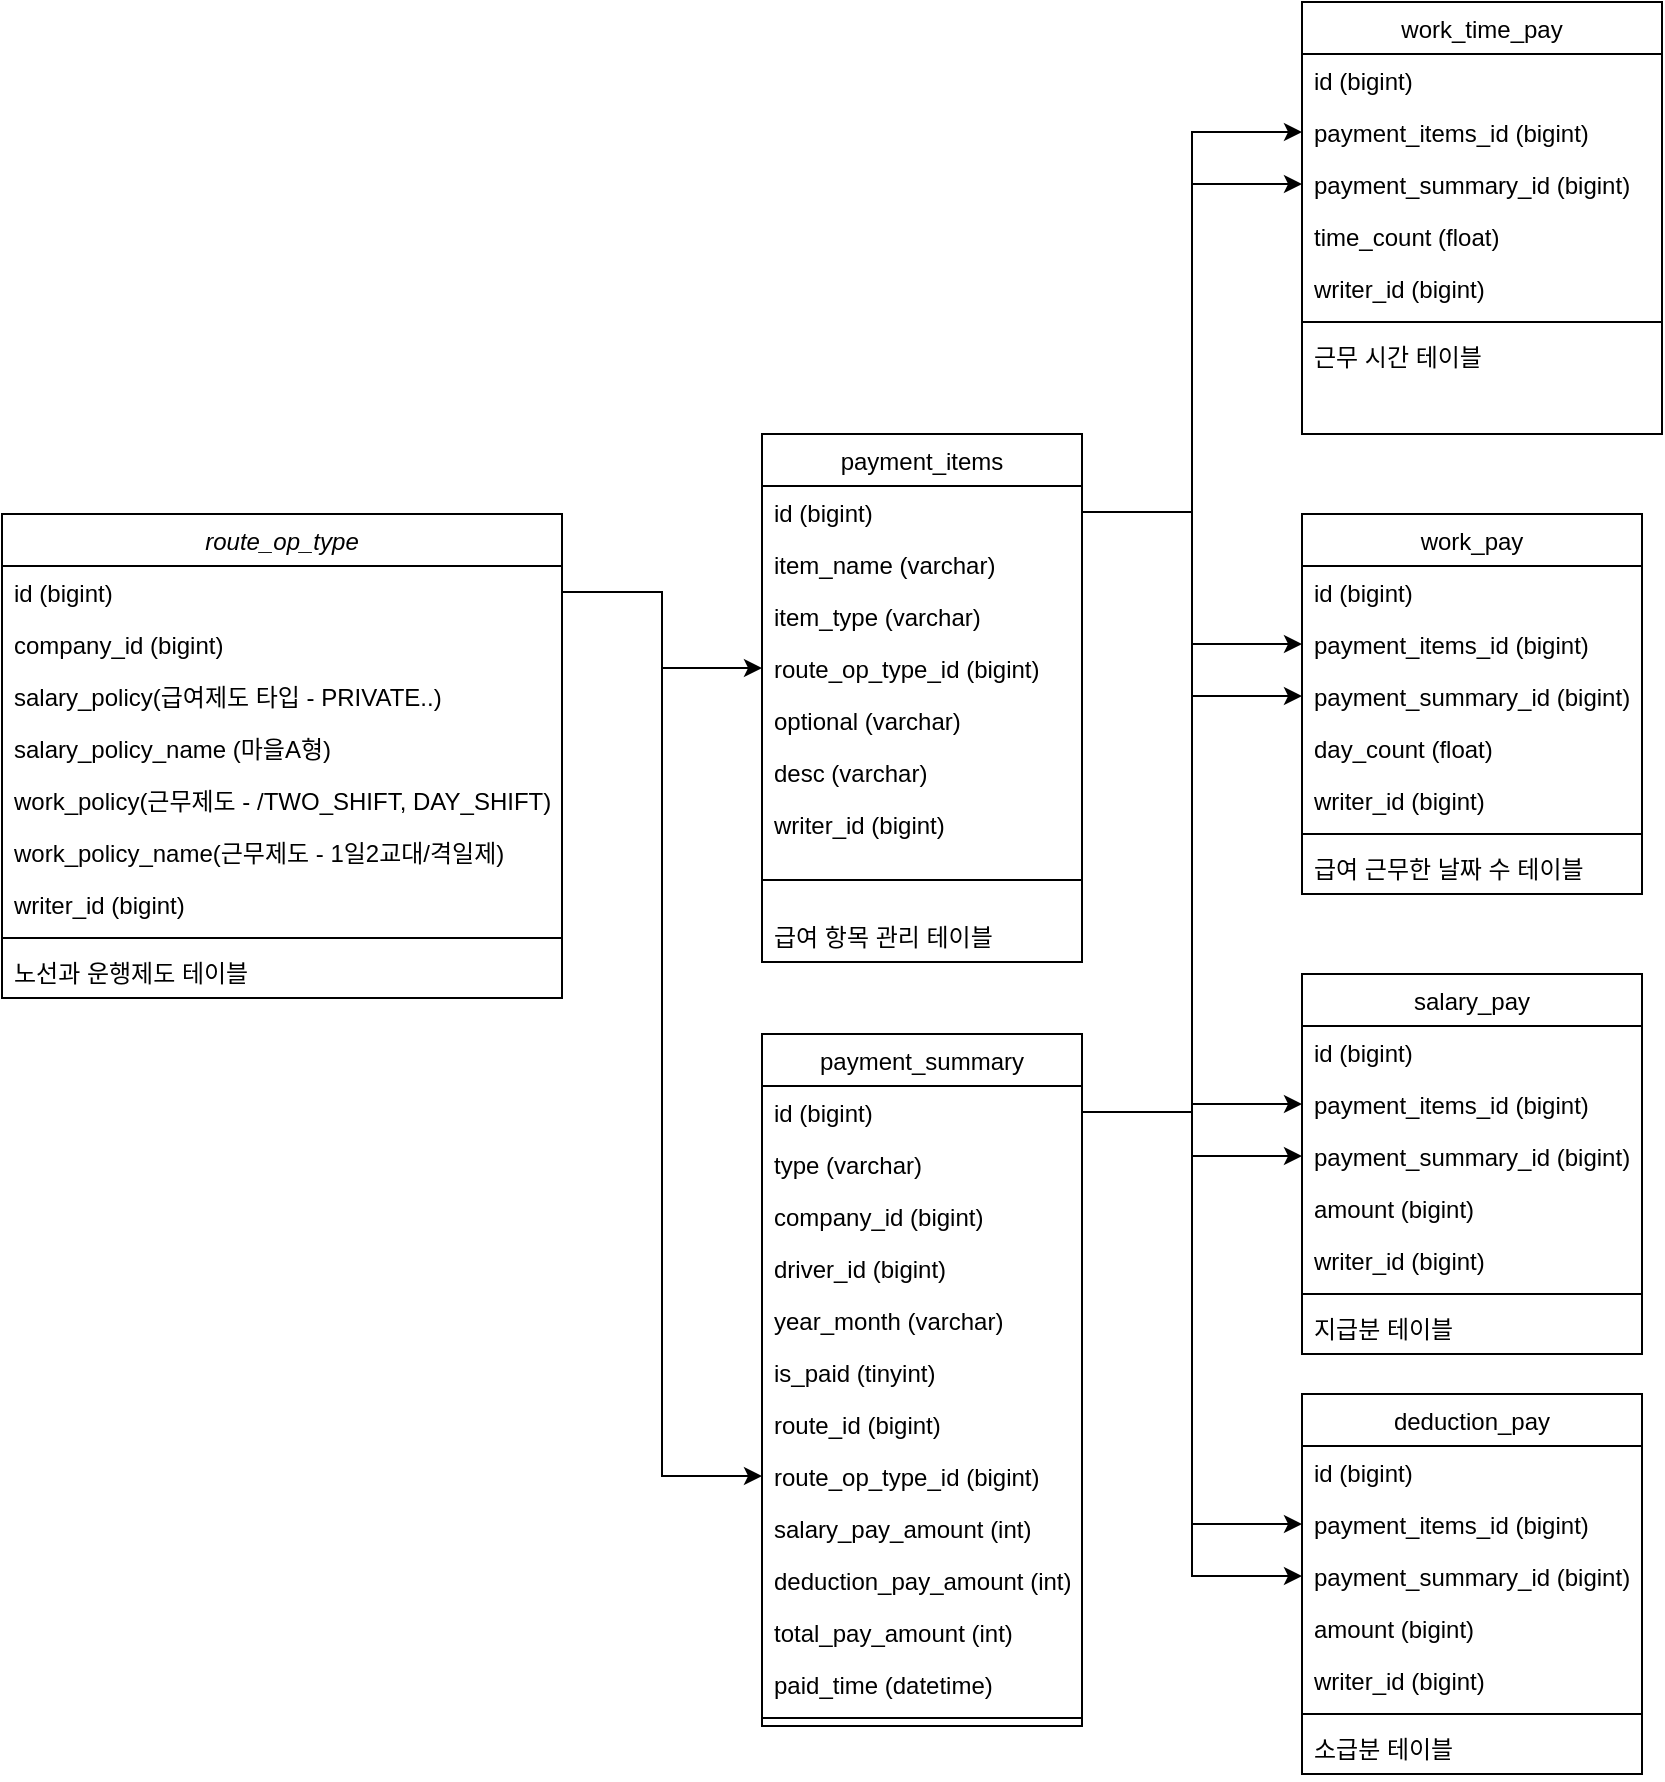 <mxfile version="27.1.4">
  <diagram id="C5RBs43oDa-KdzZeNtuy" name="Page-1">
    <mxGraphModel dx="1797" dy="2169" grid="1" gridSize="10" guides="1" tooltips="1" connect="1" arrows="1" fold="1" page="1" pageScale="1" pageWidth="827" pageHeight="1169" math="0" shadow="0">
      <root>
        <mxCell id="WIyWlLk6GJQsqaUBKTNV-0" />
        <mxCell id="WIyWlLk6GJQsqaUBKTNV-1" parent="WIyWlLk6GJQsqaUBKTNV-0" />
        <mxCell id="zkfFHV4jXpPFQw0GAbJ--0" value="route_op_type" style="swimlane;fontStyle=2;align=center;verticalAlign=top;childLayout=stackLayout;horizontal=1;startSize=26;horizontalStack=0;resizeParent=1;resizeLast=0;collapsible=1;marginBottom=0;rounded=0;shadow=0;strokeWidth=1;" parent="WIyWlLk6GJQsqaUBKTNV-1" vertex="1">
          <mxGeometry x="120" y="220" width="280" height="242" as="geometry">
            <mxRectangle x="230" y="140" width="160" height="26" as="alternateBounds" />
          </mxGeometry>
        </mxCell>
        <mxCell id="zkfFHV4jXpPFQw0GAbJ--1" value="id (bigint)" style="text;align=left;verticalAlign=top;spacingLeft=4;spacingRight=4;overflow=hidden;rotatable=0;points=[[0,0.5],[1,0.5]];portConstraint=eastwest;" parent="zkfFHV4jXpPFQw0GAbJ--0" vertex="1">
          <mxGeometry y="26" width="280" height="26" as="geometry" />
        </mxCell>
        <mxCell id="zkfFHV4jXpPFQw0GAbJ--2" value="company_id (bigint)" style="text;align=left;verticalAlign=top;spacingLeft=4;spacingRight=4;overflow=hidden;rotatable=0;points=[[0,0.5],[1,0.5]];portConstraint=eastwest;rounded=0;shadow=0;html=0;" parent="zkfFHV4jXpPFQw0GAbJ--0" vertex="1">
          <mxGeometry y="52" width="280" height="26" as="geometry" />
        </mxCell>
        <mxCell id="9rftCfEerVQjONVspTP0-12" value="salary_policy(급여제도 타입 - PRIVATE..)" style="text;align=left;verticalAlign=top;spacingLeft=4;spacingRight=4;overflow=hidden;rotatable=0;points=[[0,0.5],[1,0.5]];portConstraint=eastwest;rounded=0;shadow=0;html=0;" parent="zkfFHV4jXpPFQw0GAbJ--0" vertex="1">
          <mxGeometry y="78" width="280" height="26" as="geometry" />
        </mxCell>
        <mxCell id="zkfFHV4jXpPFQw0GAbJ--3" value="salary_policy_name (마을A형)" style="text;align=left;verticalAlign=top;spacingLeft=4;spacingRight=4;overflow=hidden;rotatable=0;points=[[0,0.5],[1,0.5]];portConstraint=eastwest;rounded=0;shadow=0;html=0;" parent="zkfFHV4jXpPFQw0GAbJ--0" vertex="1">
          <mxGeometry y="104" width="280" height="26" as="geometry" />
        </mxCell>
        <mxCell id="iqPDPhsSFtsA2ijA39F2-1" value="work_policy(근무제도 - /TWO_SHIFT, DAY_SHIFT)" style="text;align=left;verticalAlign=top;spacingLeft=4;spacingRight=4;overflow=hidden;rotatable=0;points=[[0,0.5],[1,0.5]];portConstraint=eastwest;rounded=0;shadow=0;html=0;" vertex="1" parent="zkfFHV4jXpPFQw0GAbJ--0">
          <mxGeometry y="130" width="280" height="26" as="geometry" />
        </mxCell>
        <mxCell id="iqPDPhsSFtsA2ijA39F2-2" value="work_policy_name(근무제도 - 1일2교대/격일제)" style="text;align=left;verticalAlign=top;spacingLeft=4;spacingRight=4;overflow=hidden;rotatable=0;points=[[0,0.5],[1,0.5]];portConstraint=eastwest;rounded=0;shadow=0;html=0;" vertex="1" parent="zkfFHV4jXpPFQw0GAbJ--0">
          <mxGeometry y="156" width="280" height="26" as="geometry" />
        </mxCell>
        <mxCell id="9rftCfEerVQjONVspTP0-13" value="writer_id (bigint)" style="text;align=left;verticalAlign=top;spacingLeft=4;spacingRight=4;overflow=hidden;rotatable=0;points=[[0,0.5],[1,0.5]];portConstraint=eastwest;rounded=0;shadow=0;html=0;" parent="zkfFHV4jXpPFQw0GAbJ--0" vertex="1">
          <mxGeometry y="182" width="280" height="26" as="geometry" />
        </mxCell>
        <mxCell id="zkfFHV4jXpPFQw0GAbJ--4" value="" style="line;html=1;strokeWidth=1;align=left;verticalAlign=middle;spacingTop=-1;spacingLeft=3;spacingRight=3;rotatable=0;labelPosition=right;points=[];portConstraint=eastwest;" parent="zkfFHV4jXpPFQw0GAbJ--0" vertex="1">
          <mxGeometry y="208" width="280" height="8" as="geometry" />
        </mxCell>
        <mxCell id="9rftCfEerVQjONVspTP0-14" value="노선과 운행제도 테이블" style="text;align=left;verticalAlign=top;spacingLeft=4;spacingRight=4;overflow=hidden;rotatable=0;points=[[0,0.5],[1,0.5]];portConstraint=eastwest;" parent="zkfFHV4jXpPFQw0GAbJ--0" vertex="1">
          <mxGeometry y="216" width="280" height="26" as="geometry" />
        </mxCell>
        <mxCell id="zkfFHV4jXpPFQw0GAbJ--6" value="work_time_pay" style="swimlane;fontStyle=0;align=center;verticalAlign=top;childLayout=stackLayout;horizontal=1;startSize=26;horizontalStack=0;resizeParent=1;resizeLast=0;collapsible=1;marginBottom=0;rounded=0;shadow=0;strokeWidth=1;" parent="WIyWlLk6GJQsqaUBKTNV-1" vertex="1">
          <mxGeometry x="770" y="-36" width="180" height="216" as="geometry">
            <mxRectangle x="130" y="380" width="160" height="26" as="alternateBounds" />
          </mxGeometry>
        </mxCell>
        <mxCell id="zkfFHV4jXpPFQw0GAbJ--7" value="id (bigint)" style="text;align=left;verticalAlign=top;spacingLeft=4;spacingRight=4;overflow=hidden;rotatable=0;points=[[0,0.5],[1,0.5]];portConstraint=eastwest;" parent="zkfFHV4jXpPFQw0GAbJ--6" vertex="1">
          <mxGeometry y="26" width="180" height="26" as="geometry" />
        </mxCell>
        <mxCell id="zkfFHV4jXpPFQw0GAbJ--8" value="payment_items_id (bigint)" style="text;align=left;verticalAlign=top;spacingLeft=4;spacingRight=4;overflow=hidden;rotatable=0;points=[[0,0.5],[1,0.5]];portConstraint=eastwest;rounded=0;shadow=0;html=0;" parent="zkfFHV4jXpPFQw0GAbJ--6" vertex="1">
          <mxGeometry y="52" width="180" height="26" as="geometry" />
        </mxCell>
        <mxCell id="9rftCfEerVQjONVspTP0-47" value="payment_summary_id (bigint)" style="text;align=left;verticalAlign=top;spacingLeft=4;spacingRight=4;overflow=hidden;rotatable=0;points=[[0,0.5],[1,0.5]];portConstraint=eastwest;rounded=0;shadow=0;html=0;" parent="zkfFHV4jXpPFQw0GAbJ--6" vertex="1">
          <mxGeometry y="78" width="180" height="26" as="geometry" />
        </mxCell>
        <mxCell id="9rftCfEerVQjONVspTP0-48" value="time_count (float)" style="text;align=left;verticalAlign=top;spacingLeft=4;spacingRight=4;overflow=hidden;rotatable=0;points=[[0,0.5],[1,0.5]];portConstraint=eastwest;rounded=0;shadow=0;html=0;" parent="zkfFHV4jXpPFQw0GAbJ--6" vertex="1">
          <mxGeometry y="104" width="180" height="26" as="geometry" />
        </mxCell>
        <mxCell id="9rftCfEerVQjONVspTP0-49" value="writer_id (bigint)" style="text;align=left;verticalAlign=top;spacingLeft=4;spacingRight=4;overflow=hidden;rotatable=0;points=[[0,0.5],[1,0.5]];portConstraint=eastwest;rounded=0;shadow=0;html=0;" parent="zkfFHV4jXpPFQw0GAbJ--6" vertex="1">
          <mxGeometry y="130" width="180" height="26" as="geometry" />
        </mxCell>
        <mxCell id="zkfFHV4jXpPFQw0GAbJ--9" value="" style="line;html=1;strokeWidth=1;align=left;verticalAlign=middle;spacingTop=-1;spacingLeft=3;spacingRight=3;rotatable=0;labelPosition=right;points=[];portConstraint=eastwest;" parent="zkfFHV4jXpPFQw0GAbJ--6" vertex="1">
          <mxGeometry y="156" width="180" height="8" as="geometry" />
        </mxCell>
        <mxCell id="zkfFHV4jXpPFQw0GAbJ--11" value="근무 시간 테이블" style="text;align=left;verticalAlign=top;spacingLeft=4;spacingRight=4;overflow=hidden;rotatable=0;points=[[0,0.5],[1,0.5]];portConstraint=eastwest;" parent="zkfFHV4jXpPFQw0GAbJ--6" vertex="1">
          <mxGeometry y="164" width="180" height="26" as="geometry" />
        </mxCell>
        <mxCell id="zkfFHV4jXpPFQw0GAbJ--13" value="work_pay" style="swimlane;fontStyle=0;align=center;verticalAlign=top;childLayout=stackLayout;horizontal=1;startSize=26;horizontalStack=0;resizeParent=1;resizeLast=0;collapsible=1;marginBottom=0;rounded=0;shadow=0;strokeWidth=1;" parent="WIyWlLk6GJQsqaUBKTNV-1" vertex="1">
          <mxGeometry x="770" y="220" width="170" height="190" as="geometry">
            <mxRectangle x="340" y="380" width="170" height="26" as="alternateBounds" />
          </mxGeometry>
        </mxCell>
        <mxCell id="zkfFHV4jXpPFQw0GAbJ--14" value="id (bigint)" style="text;align=left;verticalAlign=top;spacingLeft=4;spacingRight=4;overflow=hidden;rotatable=0;points=[[0,0.5],[1,0.5]];portConstraint=eastwest;" parent="zkfFHV4jXpPFQw0GAbJ--13" vertex="1">
          <mxGeometry y="26" width="170" height="26" as="geometry" />
        </mxCell>
        <mxCell id="9rftCfEerVQjONVspTP0-50" value="payment_items_id (bigint)" style="text;align=left;verticalAlign=top;spacingLeft=4;spacingRight=4;overflow=hidden;rotatable=0;points=[[0,0.5],[1,0.5]];portConstraint=eastwest;" parent="zkfFHV4jXpPFQw0GAbJ--13" vertex="1">
          <mxGeometry y="52" width="170" height="26" as="geometry" />
        </mxCell>
        <mxCell id="9rftCfEerVQjONVspTP0-57" value="payment_summary_id (bigint)" style="text;align=left;verticalAlign=top;spacingLeft=4;spacingRight=4;overflow=hidden;rotatable=0;points=[[0,0.5],[1,0.5]];portConstraint=eastwest;" parent="zkfFHV4jXpPFQw0GAbJ--13" vertex="1">
          <mxGeometry y="78" width="170" height="26" as="geometry" />
        </mxCell>
        <mxCell id="9rftCfEerVQjONVspTP0-51" value="day_count (float)" style="text;align=left;verticalAlign=top;spacingLeft=4;spacingRight=4;overflow=hidden;rotatable=0;points=[[0,0.5],[1,0.5]];portConstraint=eastwest;" parent="zkfFHV4jXpPFQw0GAbJ--13" vertex="1">
          <mxGeometry y="104" width="170" height="26" as="geometry" />
        </mxCell>
        <mxCell id="9rftCfEerVQjONVspTP0-59" value="writer_id (bigint)" style="text;align=left;verticalAlign=top;spacingLeft=4;spacingRight=4;overflow=hidden;rotatable=0;points=[[0,0.5],[1,0.5]];portConstraint=eastwest;" parent="zkfFHV4jXpPFQw0GAbJ--13" vertex="1">
          <mxGeometry y="130" width="170" height="26" as="geometry" />
        </mxCell>
        <mxCell id="zkfFHV4jXpPFQw0GAbJ--15" value="" style="line;html=1;strokeWidth=1;align=left;verticalAlign=middle;spacingTop=-1;spacingLeft=3;spacingRight=3;rotatable=0;labelPosition=right;points=[];portConstraint=eastwest;" parent="zkfFHV4jXpPFQw0GAbJ--13" vertex="1">
          <mxGeometry y="156" width="170" height="8" as="geometry" />
        </mxCell>
        <mxCell id="9rftCfEerVQjONVspTP0-60" value="급여 근무한 날짜 수 테이블" style="text;align=left;verticalAlign=top;spacingLeft=4;spacingRight=4;overflow=hidden;rotatable=0;points=[[0,0.5],[1,0.5]];portConstraint=eastwest;" parent="zkfFHV4jXpPFQw0GAbJ--13" vertex="1">
          <mxGeometry y="164" width="170" height="26" as="geometry" />
        </mxCell>
        <mxCell id="9rftCfEerVQjONVspTP0-6" value="payment_items" style="swimlane;fontStyle=0;align=center;verticalAlign=top;childLayout=stackLayout;horizontal=1;startSize=26;horizontalStack=0;resizeParent=1;resizeLast=0;collapsible=1;marginBottom=0;rounded=0;shadow=0;strokeWidth=1;" parent="WIyWlLk6GJQsqaUBKTNV-1" vertex="1">
          <mxGeometry x="500" y="180" width="160" height="264" as="geometry">
            <mxRectangle x="340" y="380" width="170" height="26" as="alternateBounds" />
          </mxGeometry>
        </mxCell>
        <mxCell id="9rftCfEerVQjONVspTP0-7" value="id (bigint)" style="text;align=left;verticalAlign=top;spacingLeft=4;spacingRight=4;overflow=hidden;rotatable=0;points=[[0,0.5],[1,0.5]];portConstraint=eastwest;" parent="9rftCfEerVQjONVspTP0-6" vertex="1">
          <mxGeometry y="26" width="160" height="26" as="geometry" />
        </mxCell>
        <mxCell id="9rftCfEerVQjONVspTP0-15" value="item_name (varchar)" style="text;align=left;verticalAlign=top;spacingLeft=4;spacingRight=4;overflow=hidden;rotatable=0;points=[[0,0.5],[1,0.5]];portConstraint=eastwest;" parent="9rftCfEerVQjONVspTP0-6" vertex="1">
          <mxGeometry y="52" width="160" height="26" as="geometry" />
        </mxCell>
        <mxCell id="9rftCfEerVQjONVspTP0-20" value="item_type (varchar)" style="text;align=left;verticalAlign=top;spacingLeft=4;spacingRight=4;overflow=hidden;rotatable=0;points=[[0,0.5],[1,0.5]];portConstraint=eastwest;" parent="9rftCfEerVQjONVspTP0-6" vertex="1">
          <mxGeometry y="78" width="160" height="26" as="geometry" />
        </mxCell>
        <mxCell id="9rftCfEerVQjONVspTP0-21" value="route_op_type_id (bigint)" style="text;align=left;verticalAlign=top;spacingLeft=4;spacingRight=4;overflow=hidden;rotatable=0;points=[[0,0.5],[1,0.5]];portConstraint=eastwest;" parent="9rftCfEerVQjONVspTP0-6" vertex="1">
          <mxGeometry y="104" width="160" height="26" as="geometry" />
        </mxCell>
        <mxCell id="9rftCfEerVQjONVspTP0-23" value="optional (varchar)" style="text;align=left;verticalAlign=top;spacingLeft=4;spacingRight=4;overflow=hidden;rotatable=0;points=[[0,0.5],[1,0.5]];portConstraint=eastwest;" parent="9rftCfEerVQjONVspTP0-6" vertex="1">
          <mxGeometry y="130" width="160" height="26" as="geometry" />
        </mxCell>
        <mxCell id="9rftCfEerVQjONVspTP0-24" value="desc (varchar)" style="text;align=left;verticalAlign=top;spacingLeft=4;spacingRight=4;overflow=hidden;rotatable=0;points=[[0,0.5],[1,0.5]];portConstraint=eastwest;" parent="9rftCfEerVQjONVspTP0-6" vertex="1">
          <mxGeometry y="156" width="160" height="26" as="geometry" />
        </mxCell>
        <mxCell id="9rftCfEerVQjONVspTP0-25" value="writer_id (bigint)" style="text;align=left;verticalAlign=top;spacingLeft=4;spacingRight=4;overflow=hidden;rotatable=0;points=[[0,0.5],[1,0.5]];portConstraint=eastwest;" parent="9rftCfEerVQjONVspTP0-6" vertex="1">
          <mxGeometry y="182" width="160" height="26" as="geometry" />
        </mxCell>
        <mxCell id="9rftCfEerVQjONVspTP0-8" value="" style="line;html=1;strokeWidth=1;align=left;verticalAlign=middle;spacingTop=-1;spacingLeft=3;spacingRight=3;rotatable=0;labelPosition=right;points=[];portConstraint=eastwest;" parent="9rftCfEerVQjONVspTP0-6" vertex="1">
          <mxGeometry y="208" width="160" height="30" as="geometry" />
        </mxCell>
        <mxCell id="9rftCfEerVQjONVspTP0-26" value="급여 항목 관리 테이블" style="text;align=left;verticalAlign=top;spacingLeft=4;spacingRight=4;overflow=hidden;rotatable=0;points=[[0,0.5],[1,0.5]];portConstraint=eastwest;" parent="9rftCfEerVQjONVspTP0-6" vertex="1">
          <mxGeometry y="238" width="160" height="26" as="geometry" />
        </mxCell>
        <mxCell id="9rftCfEerVQjONVspTP0-9" value="payment_summary" style="swimlane;fontStyle=0;align=center;verticalAlign=top;childLayout=stackLayout;horizontal=1;startSize=26;horizontalStack=0;resizeParent=1;resizeLast=0;collapsible=1;marginBottom=0;rounded=0;shadow=0;strokeWidth=1;" parent="WIyWlLk6GJQsqaUBKTNV-1" vertex="1">
          <mxGeometry x="500" y="480" width="160" height="346" as="geometry">
            <mxRectangle x="340" y="380" width="170" height="26" as="alternateBounds" />
          </mxGeometry>
        </mxCell>
        <mxCell id="9rftCfEerVQjONVspTP0-10" value="id (bigint)" style="text;align=left;verticalAlign=top;spacingLeft=4;spacingRight=4;overflow=hidden;rotatable=0;points=[[0,0.5],[1,0.5]];portConstraint=eastwest;" parent="9rftCfEerVQjONVspTP0-9" vertex="1">
          <mxGeometry y="26" width="160" height="26" as="geometry" />
        </mxCell>
        <mxCell id="9rftCfEerVQjONVspTP0-27" value="type (varchar)" style="text;align=left;verticalAlign=top;spacingLeft=4;spacingRight=4;overflow=hidden;rotatable=0;points=[[0,0.5],[1,0.5]];portConstraint=eastwest;" parent="9rftCfEerVQjONVspTP0-9" vertex="1">
          <mxGeometry y="52" width="160" height="26" as="geometry" />
        </mxCell>
        <mxCell id="9rftCfEerVQjONVspTP0-32" value="company_id (bigint)" style="text;align=left;verticalAlign=top;spacingLeft=4;spacingRight=4;overflow=hidden;rotatable=0;points=[[0,0.5],[1,0.5]];portConstraint=eastwest;" parent="9rftCfEerVQjONVspTP0-9" vertex="1">
          <mxGeometry y="78" width="160" height="26" as="geometry" />
        </mxCell>
        <mxCell id="9rftCfEerVQjONVspTP0-38" value="driver_id (bigint)" style="text;align=left;verticalAlign=top;spacingLeft=4;spacingRight=4;overflow=hidden;rotatable=0;points=[[0,0.5],[1,0.5]];portConstraint=eastwest;" parent="9rftCfEerVQjONVspTP0-9" vertex="1">
          <mxGeometry y="104" width="160" height="26" as="geometry" />
        </mxCell>
        <mxCell id="9rftCfEerVQjONVspTP0-41" value="year_month (varchar)" style="text;align=left;verticalAlign=top;spacingLeft=4;spacingRight=4;overflow=hidden;rotatable=0;points=[[0,0.5],[1,0.5]];portConstraint=eastwest;" parent="9rftCfEerVQjONVspTP0-9" vertex="1">
          <mxGeometry y="130" width="160" height="26" as="geometry" />
        </mxCell>
        <mxCell id="9rftCfEerVQjONVspTP0-42" value="is_paid (tinyint)" style="text;align=left;verticalAlign=top;spacingLeft=4;spacingRight=4;overflow=hidden;rotatable=0;points=[[0,0.5],[1,0.5]];portConstraint=eastwest;" parent="9rftCfEerVQjONVspTP0-9" vertex="1">
          <mxGeometry y="156" width="160" height="26" as="geometry" />
        </mxCell>
        <mxCell id="9rftCfEerVQjONVspTP0-39" value="route_id (bigint)" style="text;align=left;verticalAlign=top;spacingLeft=4;spacingRight=4;overflow=hidden;rotatable=0;points=[[0,0.5],[1,0.5]];portConstraint=eastwest;" parent="9rftCfEerVQjONVspTP0-9" vertex="1">
          <mxGeometry y="182" width="160" height="26" as="geometry" />
        </mxCell>
        <mxCell id="9rftCfEerVQjONVspTP0-40" value="route_op_type_id (bigint)" style="text;align=left;verticalAlign=top;spacingLeft=4;spacingRight=4;overflow=hidden;rotatable=0;points=[[0,0.5],[1,0.5]];portConstraint=eastwest;" parent="9rftCfEerVQjONVspTP0-9" vertex="1">
          <mxGeometry y="208" width="160" height="26" as="geometry" />
        </mxCell>
        <mxCell id="9rftCfEerVQjONVspTP0-43" value="salary_pay_amount (int)" style="text;align=left;verticalAlign=top;spacingLeft=4;spacingRight=4;overflow=hidden;rotatable=0;points=[[0,0.5],[1,0.5]];portConstraint=eastwest;" parent="9rftCfEerVQjONVspTP0-9" vertex="1">
          <mxGeometry y="234" width="160" height="26" as="geometry" />
        </mxCell>
        <mxCell id="9rftCfEerVQjONVspTP0-44" value="deduction_pay_amount (int)" style="text;align=left;verticalAlign=top;spacingLeft=4;spacingRight=4;overflow=hidden;rotatable=0;points=[[0,0.5],[1,0.5]];portConstraint=eastwest;" parent="9rftCfEerVQjONVspTP0-9" vertex="1">
          <mxGeometry y="260" width="160" height="26" as="geometry" />
        </mxCell>
        <mxCell id="9rftCfEerVQjONVspTP0-46" value="total_pay_amount (int)" style="text;align=left;verticalAlign=top;spacingLeft=4;spacingRight=4;overflow=hidden;rotatable=0;points=[[0,0.5],[1,0.5]];portConstraint=eastwest;" parent="9rftCfEerVQjONVspTP0-9" vertex="1">
          <mxGeometry y="286" width="160" height="26" as="geometry" />
        </mxCell>
        <mxCell id="9rftCfEerVQjONVspTP0-45" value="paid_time (datetime)" style="text;align=left;verticalAlign=top;spacingLeft=4;spacingRight=4;overflow=hidden;rotatable=0;points=[[0,0.5],[1,0.5]];portConstraint=eastwest;" parent="9rftCfEerVQjONVspTP0-9" vertex="1">
          <mxGeometry y="312" width="160" height="26" as="geometry" />
        </mxCell>
        <mxCell id="9rftCfEerVQjONVspTP0-11" value="" style="line;html=1;strokeWidth=1;align=left;verticalAlign=middle;spacingTop=-1;spacingLeft=3;spacingRight=3;rotatable=0;labelPosition=right;points=[];portConstraint=eastwest;" parent="9rftCfEerVQjONVspTP0-9" vertex="1">
          <mxGeometry y="338" width="160" height="8" as="geometry" />
        </mxCell>
        <mxCell id="9rftCfEerVQjONVspTP0-69" value="salary_pay" style="swimlane;fontStyle=0;align=center;verticalAlign=top;childLayout=stackLayout;horizontal=1;startSize=26;horizontalStack=0;resizeParent=1;resizeLast=0;collapsible=1;marginBottom=0;rounded=0;shadow=0;strokeWidth=1;" parent="WIyWlLk6GJQsqaUBKTNV-1" vertex="1">
          <mxGeometry x="770" y="450" width="170" height="190" as="geometry">
            <mxRectangle x="340" y="380" width="170" height="26" as="alternateBounds" />
          </mxGeometry>
        </mxCell>
        <mxCell id="9rftCfEerVQjONVspTP0-70" value="id (bigint)" style="text;align=left;verticalAlign=top;spacingLeft=4;spacingRight=4;overflow=hidden;rotatable=0;points=[[0,0.5],[1,0.5]];portConstraint=eastwest;" parent="9rftCfEerVQjONVspTP0-69" vertex="1">
          <mxGeometry y="26" width="170" height="26" as="geometry" />
        </mxCell>
        <mxCell id="9rftCfEerVQjONVspTP0-71" value="payment_items_id (bigint)" style="text;align=left;verticalAlign=top;spacingLeft=4;spacingRight=4;overflow=hidden;rotatable=0;points=[[0,0.5],[1,0.5]];portConstraint=eastwest;" parent="9rftCfEerVQjONVspTP0-69" vertex="1">
          <mxGeometry y="52" width="170" height="26" as="geometry" />
        </mxCell>
        <mxCell id="9rftCfEerVQjONVspTP0-72" value="payment_summary_id (bigint)" style="text;align=left;verticalAlign=top;spacingLeft=4;spacingRight=4;overflow=hidden;rotatable=0;points=[[0,0.5],[1,0.5]];portConstraint=eastwest;" parent="9rftCfEerVQjONVspTP0-69" vertex="1">
          <mxGeometry y="78" width="170" height="26" as="geometry" />
        </mxCell>
        <mxCell id="9rftCfEerVQjONVspTP0-73" value="amount (bigint)" style="text;align=left;verticalAlign=top;spacingLeft=4;spacingRight=4;overflow=hidden;rotatable=0;points=[[0,0.5],[1,0.5]];portConstraint=eastwest;" parent="9rftCfEerVQjONVspTP0-69" vertex="1">
          <mxGeometry y="104" width="170" height="26" as="geometry" />
        </mxCell>
        <mxCell id="9rftCfEerVQjONVspTP0-74" value="writer_id (bigint)" style="text;align=left;verticalAlign=top;spacingLeft=4;spacingRight=4;overflow=hidden;rotatable=0;points=[[0,0.5],[1,0.5]];portConstraint=eastwest;" parent="9rftCfEerVQjONVspTP0-69" vertex="1">
          <mxGeometry y="130" width="170" height="26" as="geometry" />
        </mxCell>
        <mxCell id="9rftCfEerVQjONVspTP0-75" value="" style="line;html=1;strokeWidth=1;align=left;verticalAlign=middle;spacingTop=-1;spacingLeft=3;spacingRight=3;rotatable=0;labelPosition=right;points=[];portConstraint=eastwest;" parent="9rftCfEerVQjONVspTP0-69" vertex="1">
          <mxGeometry y="156" width="170" height="8" as="geometry" />
        </mxCell>
        <mxCell id="9rftCfEerVQjONVspTP0-76" value="지급분 테이블" style="text;align=left;verticalAlign=top;spacingLeft=4;spacingRight=4;overflow=hidden;rotatable=0;points=[[0,0.5],[1,0.5]];portConstraint=eastwest;" parent="9rftCfEerVQjONVspTP0-69" vertex="1">
          <mxGeometry y="164" width="170" height="26" as="geometry" />
        </mxCell>
        <mxCell id="9rftCfEerVQjONVspTP0-77" value="deduction_pay" style="swimlane;fontStyle=0;align=center;verticalAlign=top;childLayout=stackLayout;horizontal=1;startSize=26;horizontalStack=0;resizeParent=1;resizeLast=0;collapsible=1;marginBottom=0;rounded=0;shadow=0;strokeWidth=1;" parent="WIyWlLk6GJQsqaUBKTNV-1" vertex="1">
          <mxGeometry x="770" y="660" width="170" height="190" as="geometry">
            <mxRectangle x="340" y="380" width="170" height="26" as="alternateBounds" />
          </mxGeometry>
        </mxCell>
        <mxCell id="9rftCfEerVQjONVspTP0-78" value="id (bigint)" style="text;align=left;verticalAlign=top;spacingLeft=4;spacingRight=4;overflow=hidden;rotatable=0;points=[[0,0.5],[1,0.5]];portConstraint=eastwest;" parent="9rftCfEerVQjONVspTP0-77" vertex="1">
          <mxGeometry y="26" width="170" height="26" as="geometry" />
        </mxCell>
        <mxCell id="9rftCfEerVQjONVspTP0-79" value="payment_items_id (bigint)" style="text;align=left;verticalAlign=top;spacingLeft=4;spacingRight=4;overflow=hidden;rotatable=0;points=[[0,0.5],[1,0.5]];portConstraint=eastwest;" parent="9rftCfEerVQjONVspTP0-77" vertex="1">
          <mxGeometry y="52" width="170" height="26" as="geometry" />
        </mxCell>
        <mxCell id="9rftCfEerVQjONVspTP0-80" value="payment_summary_id (bigint)" style="text;align=left;verticalAlign=top;spacingLeft=4;spacingRight=4;overflow=hidden;rotatable=0;points=[[0,0.5],[1,0.5]];portConstraint=eastwest;" parent="9rftCfEerVQjONVspTP0-77" vertex="1">
          <mxGeometry y="78" width="170" height="26" as="geometry" />
        </mxCell>
        <mxCell id="9rftCfEerVQjONVspTP0-81" value="amount (bigint)" style="text;align=left;verticalAlign=top;spacingLeft=4;spacingRight=4;overflow=hidden;rotatable=0;points=[[0,0.5],[1,0.5]];portConstraint=eastwest;" parent="9rftCfEerVQjONVspTP0-77" vertex="1">
          <mxGeometry y="104" width="170" height="26" as="geometry" />
        </mxCell>
        <mxCell id="9rftCfEerVQjONVspTP0-82" value="writer_id (bigint)" style="text;align=left;verticalAlign=top;spacingLeft=4;spacingRight=4;overflow=hidden;rotatable=0;points=[[0,0.5],[1,0.5]];portConstraint=eastwest;" parent="9rftCfEerVQjONVspTP0-77" vertex="1">
          <mxGeometry y="130" width="170" height="26" as="geometry" />
        </mxCell>
        <mxCell id="9rftCfEerVQjONVspTP0-83" value="" style="line;html=1;strokeWidth=1;align=left;verticalAlign=middle;spacingTop=-1;spacingLeft=3;spacingRight=3;rotatable=0;labelPosition=right;points=[];portConstraint=eastwest;" parent="9rftCfEerVQjONVspTP0-77" vertex="1">
          <mxGeometry y="156" width="170" height="8" as="geometry" />
        </mxCell>
        <mxCell id="9rftCfEerVQjONVspTP0-84" value="소급분 테이블" style="text;align=left;verticalAlign=top;spacingLeft=4;spacingRight=4;overflow=hidden;rotatable=0;points=[[0,0.5],[1,0.5]];portConstraint=eastwest;" parent="9rftCfEerVQjONVspTP0-77" vertex="1">
          <mxGeometry y="164" width="170" height="26" as="geometry" />
        </mxCell>
        <mxCell id="9rftCfEerVQjONVspTP0-86" style="edgeStyle=orthogonalEdgeStyle;rounded=0;orthogonalLoop=1;jettySize=auto;html=1;entryX=0;entryY=0.5;entryDx=0;entryDy=0;" parent="WIyWlLk6GJQsqaUBKTNV-1" source="9rftCfEerVQjONVspTP0-7" target="zkfFHV4jXpPFQw0GAbJ--8" edge="1">
          <mxGeometry relative="1" as="geometry" />
        </mxCell>
        <mxCell id="9rftCfEerVQjONVspTP0-87" style="edgeStyle=orthogonalEdgeStyle;rounded=0;orthogonalLoop=1;jettySize=auto;html=1;entryX=0;entryY=0.5;entryDx=0;entryDy=0;" parent="WIyWlLk6GJQsqaUBKTNV-1" source="9rftCfEerVQjONVspTP0-7" target="9rftCfEerVQjONVspTP0-50" edge="1">
          <mxGeometry relative="1" as="geometry" />
        </mxCell>
        <mxCell id="9rftCfEerVQjONVspTP0-88" style="edgeStyle=orthogonalEdgeStyle;rounded=0;orthogonalLoop=1;jettySize=auto;html=1;entryX=0;entryY=0.5;entryDx=0;entryDy=0;" parent="WIyWlLk6GJQsqaUBKTNV-1" source="9rftCfEerVQjONVspTP0-7" target="9rftCfEerVQjONVspTP0-71" edge="1">
          <mxGeometry relative="1" as="geometry" />
        </mxCell>
        <mxCell id="9rftCfEerVQjONVspTP0-89" style="edgeStyle=orthogonalEdgeStyle;rounded=0;orthogonalLoop=1;jettySize=auto;html=1;entryX=0;entryY=0.5;entryDx=0;entryDy=0;" parent="WIyWlLk6GJQsqaUBKTNV-1" source="9rftCfEerVQjONVspTP0-7" target="9rftCfEerVQjONVspTP0-79" edge="1">
          <mxGeometry relative="1" as="geometry" />
        </mxCell>
        <mxCell id="9rftCfEerVQjONVspTP0-90" style="edgeStyle=orthogonalEdgeStyle;rounded=0;orthogonalLoop=1;jettySize=auto;html=1;entryX=0;entryY=0.5;entryDx=0;entryDy=0;" parent="WIyWlLk6GJQsqaUBKTNV-1" source="9rftCfEerVQjONVspTP0-10" target="9rftCfEerVQjONVspTP0-72" edge="1">
          <mxGeometry relative="1" as="geometry" />
        </mxCell>
        <mxCell id="9rftCfEerVQjONVspTP0-91" style="edgeStyle=orthogonalEdgeStyle;rounded=0;orthogonalLoop=1;jettySize=auto;html=1;entryX=0;entryY=0.5;entryDx=0;entryDy=0;" parent="WIyWlLk6GJQsqaUBKTNV-1" source="9rftCfEerVQjONVspTP0-10" target="9rftCfEerVQjONVspTP0-57" edge="1">
          <mxGeometry relative="1" as="geometry" />
        </mxCell>
        <mxCell id="9rftCfEerVQjONVspTP0-93" style="edgeStyle=orthogonalEdgeStyle;rounded=0;orthogonalLoop=1;jettySize=auto;html=1;entryX=0;entryY=0.5;entryDx=0;entryDy=0;" parent="WIyWlLk6GJQsqaUBKTNV-1" source="9rftCfEerVQjONVspTP0-10" target="9rftCfEerVQjONVspTP0-80" edge="1">
          <mxGeometry relative="1" as="geometry" />
        </mxCell>
        <mxCell id="9rftCfEerVQjONVspTP0-94" style="edgeStyle=orthogonalEdgeStyle;rounded=0;orthogonalLoop=1;jettySize=auto;html=1;entryX=0;entryY=0.5;entryDx=0;entryDy=0;" parent="WIyWlLk6GJQsqaUBKTNV-1" source="9rftCfEerVQjONVspTP0-10" target="9rftCfEerVQjONVspTP0-47" edge="1">
          <mxGeometry relative="1" as="geometry" />
        </mxCell>
        <mxCell id="9rftCfEerVQjONVspTP0-95" style="edgeStyle=orthogonalEdgeStyle;rounded=0;orthogonalLoop=1;jettySize=auto;html=1;entryX=0;entryY=0.5;entryDx=0;entryDy=0;" parent="WIyWlLk6GJQsqaUBKTNV-1" source="zkfFHV4jXpPFQw0GAbJ--1" target="9rftCfEerVQjONVspTP0-21" edge="1">
          <mxGeometry relative="1" as="geometry" />
        </mxCell>
        <mxCell id="9rftCfEerVQjONVspTP0-96" style="edgeStyle=orthogonalEdgeStyle;rounded=0;orthogonalLoop=1;jettySize=auto;html=1;entryX=0;entryY=0.5;entryDx=0;entryDy=0;" parent="WIyWlLk6GJQsqaUBKTNV-1" source="zkfFHV4jXpPFQw0GAbJ--1" target="9rftCfEerVQjONVspTP0-40" edge="1">
          <mxGeometry relative="1" as="geometry" />
        </mxCell>
      </root>
    </mxGraphModel>
  </diagram>
</mxfile>
